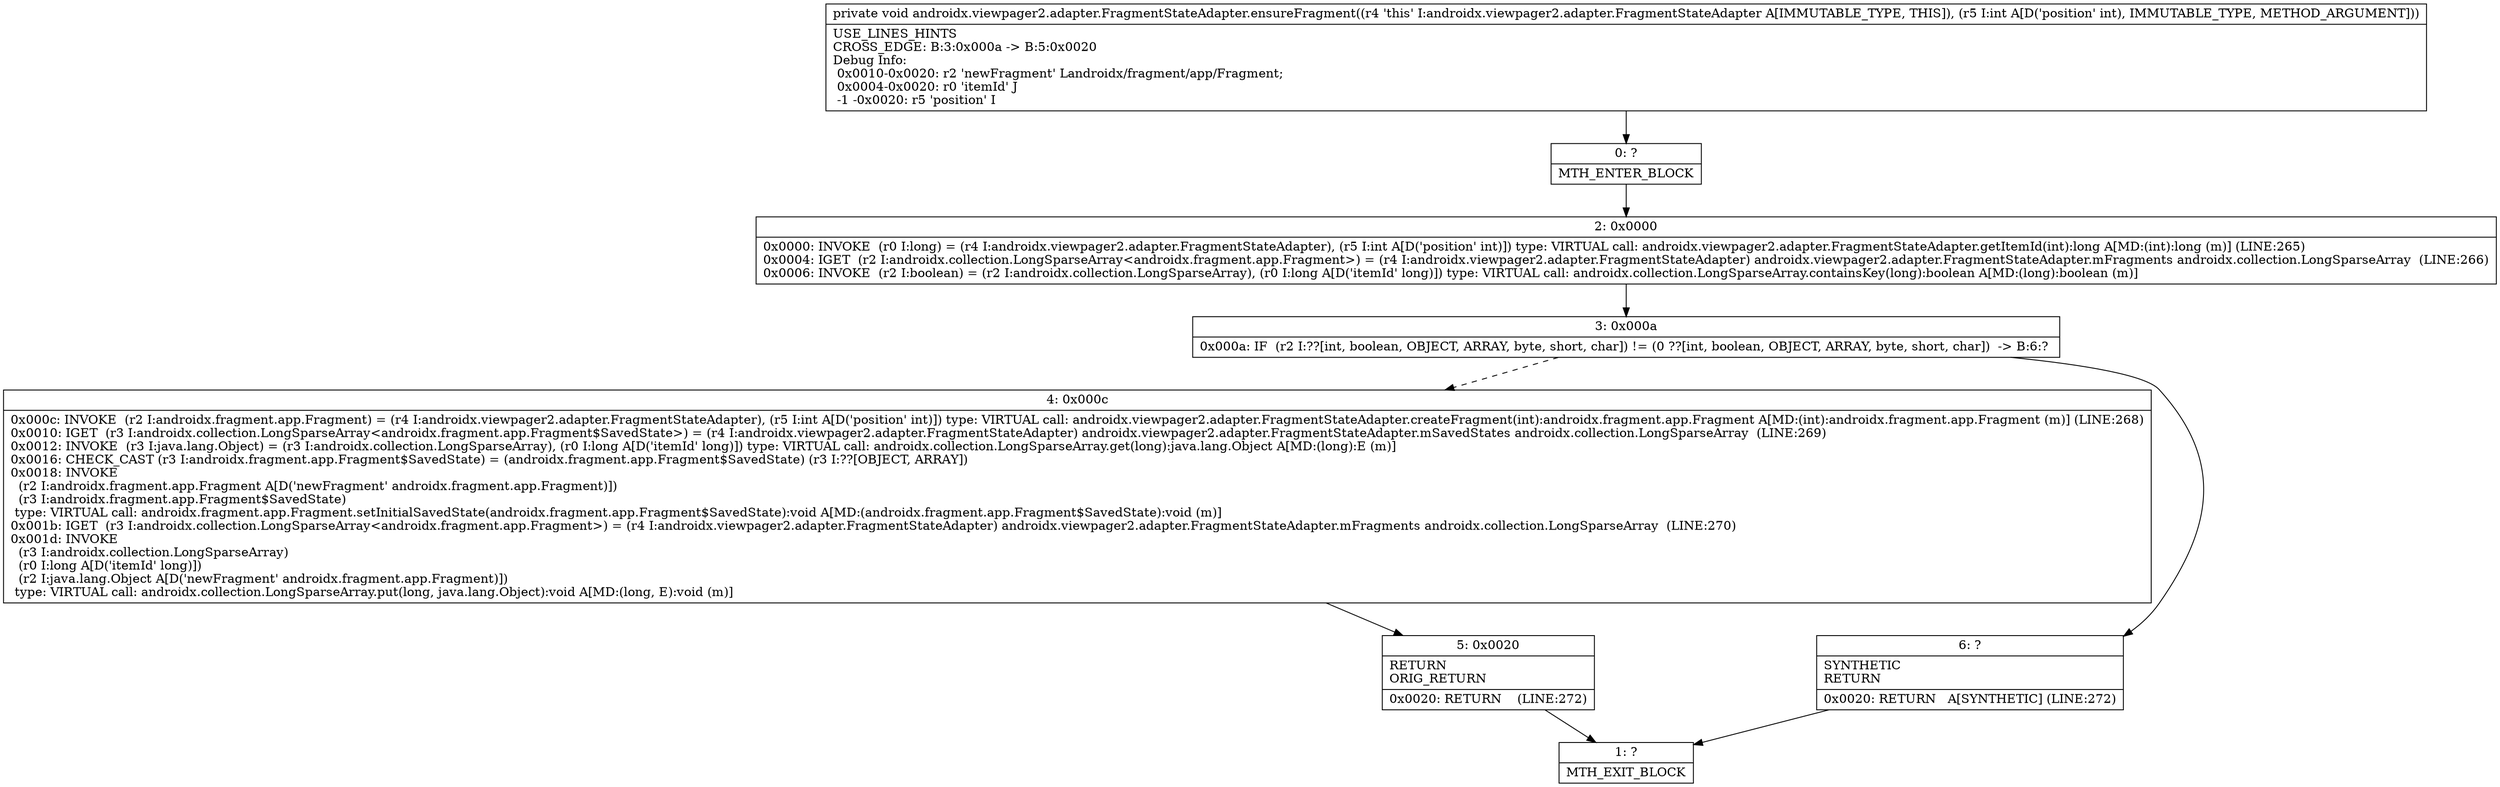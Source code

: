 digraph "CFG forandroidx.viewpager2.adapter.FragmentStateAdapter.ensureFragment(I)V" {
Node_0 [shape=record,label="{0\:\ ?|MTH_ENTER_BLOCK\l}"];
Node_2 [shape=record,label="{2\:\ 0x0000|0x0000: INVOKE  (r0 I:long) = (r4 I:androidx.viewpager2.adapter.FragmentStateAdapter), (r5 I:int A[D('position' int)]) type: VIRTUAL call: androidx.viewpager2.adapter.FragmentStateAdapter.getItemId(int):long A[MD:(int):long (m)] (LINE:265)\l0x0004: IGET  (r2 I:androidx.collection.LongSparseArray\<androidx.fragment.app.Fragment\>) = (r4 I:androidx.viewpager2.adapter.FragmentStateAdapter) androidx.viewpager2.adapter.FragmentStateAdapter.mFragments androidx.collection.LongSparseArray  (LINE:266)\l0x0006: INVOKE  (r2 I:boolean) = (r2 I:androidx.collection.LongSparseArray), (r0 I:long A[D('itemId' long)]) type: VIRTUAL call: androidx.collection.LongSparseArray.containsKey(long):boolean A[MD:(long):boolean (m)]\l}"];
Node_3 [shape=record,label="{3\:\ 0x000a|0x000a: IF  (r2 I:??[int, boolean, OBJECT, ARRAY, byte, short, char]) != (0 ??[int, boolean, OBJECT, ARRAY, byte, short, char])  \-\> B:6:? \l}"];
Node_4 [shape=record,label="{4\:\ 0x000c|0x000c: INVOKE  (r2 I:androidx.fragment.app.Fragment) = (r4 I:androidx.viewpager2.adapter.FragmentStateAdapter), (r5 I:int A[D('position' int)]) type: VIRTUAL call: androidx.viewpager2.adapter.FragmentStateAdapter.createFragment(int):androidx.fragment.app.Fragment A[MD:(int):androidx.fragment.app.Fragment (m)] (LINE:268)\l0x0010: IGET  (r3 I:androidx.collection.LongSparseArray\<androidx.fragment.app.Fragment$SavedState\>) = (r4 I:androidx.viewpager2.adapter.FragmentStateAdapter) androidx.viewpager2.adapter.FragmentStateAdapter.mSavedStates androidx.collection.LongSparseArray  (LINE:269)\l0x0012: INVOKE  (r3 I:java.lang.Object) = (r3 I:androidx.collection.LongSparseArray), (r0 I:long A[D('itemId' long)]) type: VIRTUAL call: androidx.collection.LongSparseArray.get(long):java.lang.Object A[MD:(long):E (m)]\l0x0016: CHECK_CAST (r3 I:androidx.fragment.app.Fragment$SavedState) = (androidx.fragment.app.Fragment$SavedState) (r3 I:??[OBJECT, ARRAY]) \l0x0018: INVOKE  \l  (r2 I:androidx.fragment.app.Fragment A[D('newFragment' androidx.fragment.app.Fragment)])\l  (r3 I:androidx.fragment.app.Fragment$SavedState)\l type: VIRTUAL call: androidx.fragment.app.Fragment.setInitialSavedState(androidx.fragment.app.Fragment$SavedState):void A[MD:(androidx.fragment.app.Fragment$SavedState):void (m)]\l0x001b: IGET  (r3 I:androidx.collection.LongSparseArray\<androidx.fragment.app.Fragment\>) = (r4 I:androidx.viewpager2.adapter.FragmentStateAdapter) androidx.viewpager2.adapter.FragmentStateAdapter.mFragments androidx.collection.LongSparseArray  (LINE:270)\l0x001d: INVOKE  \l  (r3 I:androidx.collection.LongSparseArray)\l  (r0 I:long A[D('itemId' long)])\l  (r2 I:java.lang.Object A[D('newFragment' androidx.fragment.app.Fragment)])\l type: VIRTUAL call: androidx.collection.LongSparseArray.put(long, java.lang.Object):void A[MD:(long, E):void (m)]\l}"];
Node_5 [shape=record,label="{5\:\ 0x0020|RETURN\lORIG_RETURN\l|0x0020: RETURN    (LINE:272)\l}"];
Node_1 [shape=record,label="{1\:\ ?|MTH_EXIT_BLOCK\l}"];
Node_6 [shape=record,label="{6\:\ ?|SYNTHETIC\lRETURN\l|0x0020: RETURN   A[SYNTHETIC] (LINE:272)\l}"];
MethodNode[shape=record,label="{private void androidx.viewpager2.adapter.FragmentStateAdapter.ensureFragment((r4 'this' I:androidx.viewpager2.adapter.FragmentStateAdapter A[IMMUTABLE_TYPE, THIS]), (r5 I:int A[D('position' int), IMMUTABLE_TYPE, METHOD_ARGUMENT]))  | USE_LINES_HINTS\lCROSS_EDGE: B:3:0x000a \-\> B:5:0x0020\lDebug Info:\l  0x0010\-0x0020: r2 'newFragment' Landroidx\/fragment\/app\/Fragment;\l  0x0004\-0x0020: r0 'itemId' J\l  \-1 \-0x0020: r5 'position' I\l}"];
MethodNode -> Node_0;Node_0 -> Node_2;
Node_2 -> Node_3;
Node_3 -> Node_4[style=dashed];
Node_3 -> Node_6;
Node_4 -> Node_5;
Node_5 -> Node_1;
Node_6 -> Node_1;
}

